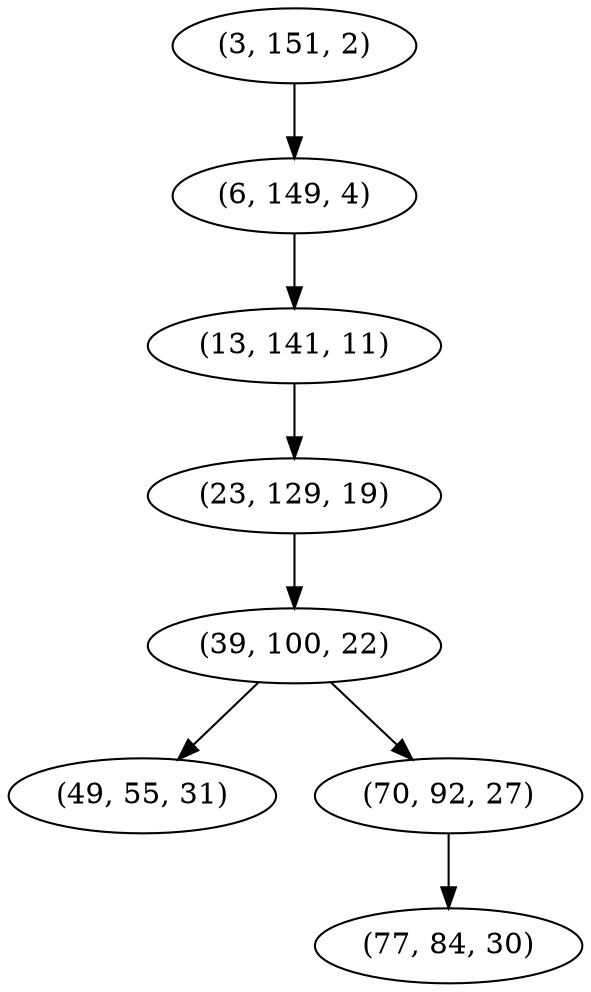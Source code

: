 digraph tree {
    "(3, 151, 2)";
    "(6, 149, 4)";
    "(13, 141, 11)";
    "(23, 129, 19)";
    "(39, 100, 22)";
    "(49, 55, 31)";
    "(70, 92, 27)";
    "(77, 84, 30)";
    "(3, 151, 2)" -> "(6, 149, 4)";
    "(6, 149, 4)" -> "(13, 141, 11)";
    "(13, 141, 11)" -> "(23, 129, 19)";
    "(23, 129, 19)" -> "(39, 100, 22)";
    "(39, 100, 22)" -> "(49, 55, 31)";
    "(39, 100, 22)" -> "(70, 92, 27)";
    "(70, 92, 27)" -> "(77, 84, 30)";
}
